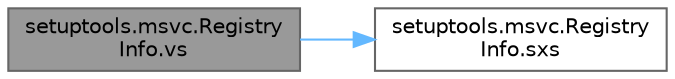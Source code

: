 digraph "setuptools.msvc.RegistryInfo.vs"
{
 // LATEX_PDF_SIZE
  bgcolor="transparent";
  edge [fontname=Helvetica,fontsize=10,labelfontname=Helvetica,labelfontsize=10];
  node [fontname=Helvetica,fontsize=10,shape=box,height=0.2,width=0.4];
  rankdir="LR";
  Node1 [id="Node000001",label="setuptools.msvc.Registry\lInfo.vs",height=0.2,width=0.4,color="gray40", fillcolor="grey60", style="filled", fontcolor="black",tooltip=" "];
  Node1 -> Node2 [id="edge1_Node000001_Node000002",color="steelblue1",style="solid",tooltip=" "];
  Node2 [id="Node000002",label="setuptools.msvc.Registry\lInfo.sxs",height=0.2,width=0.4,color="grey40", fillcolor="white", style="filled",URL="$classsetuptools_1_1msvc_1_1_registry_info.html#a347b3670ea33420efd1074691b18f17b",tooltip=" "];
}
